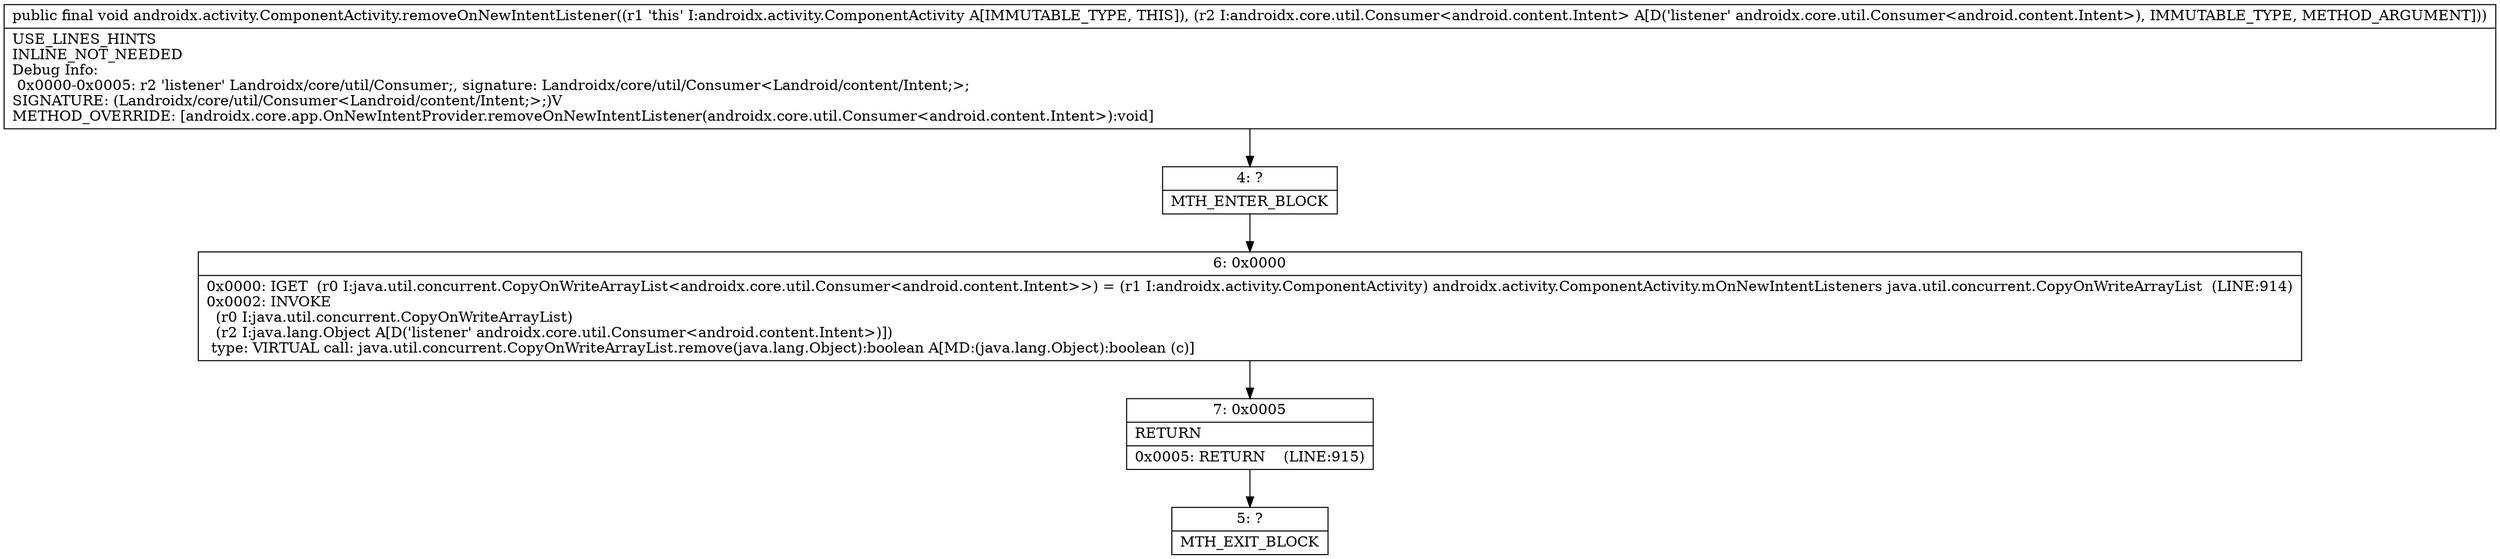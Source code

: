 digraph "CFG forandroidx.activity.ComponentActivity.removeOnNewIntentListener(Landroidx\/core\/util\/Consumer;)V" {
Node_4 [shape=record,label="{4\:\ ?|MTH_ENTER_BLOCK\l}"];
Node_6 [shape=record,label="{6\:\ 0x0000|0x0000: IGET  (r0 I:java.util.concurrent.CopyOnWriteArrayList\<androidx.core.util.Consumer\<android.content.Intent\>\>) = (r1 I:androidx.activity.ComponentActivity) androidx.activity.ComponentActivity.mOnNewIntentListeners java.util.concurrent.CopyOnWriteArrayList  (LINE:914)\l0x0002: INVOKE  \l  (r0 I:java.util.concurrent.CopyOnWriteArrayList)\l  (r2 I:java.lang.Object A[D('listener' androidx.core.util.Consumer\<android.content.Intent\>)])\l type: VIRTUAL call: java.util.concurrent.CopyOnWriteArrayList.remove(java.lang.Object):boolean A[MD:(java.lang.Object):boolean (c)]\l}"];
Node_7 [shape=record,label="{7\:\ 0x0005|RETURN\l|0x0005: RETURN    (LINE:915)\l}"];
Node_5 [shape=record,label="{5\:\ ?|MTH_EXIT_BLOCK\l}"];
MethodNode[shape=record,label="{public final void androidx.activity.ComponentActivity.removeOnNewIntentListener((r1 'this' I:androidx.activity.ComponentActivity A[IMMUTABLE_TYPE, THIS]), (r2 I:androidx.core.util.Consumer\<android.content.Intent\> A[D('listener' androidx.core.util.Consumer\<android.content.Intent\>), IMMUTABLE_TYPE, METHOD_ARGUMENT]))  | USE_LINES_HINTS\lINLINE_NOT_NEEDED\lDebug Info:\l  0x0000\-0x0005: r2 'listener' Landroidx\/core\/util\/Consumer;, signature: Landroidx\/core\/util\/Consumer\<Landroid\/content\/Intent;\>;\lSIGNATURE: (Landroidx\/core\/util\/Consumer\<Landroid\/content\/Intent;\>;)V\lMETHOD_OVERRIDE: [androidx.core.app.OnNewIntentProvider.removeOnNewIntentListener(androidx.core.util.Consumer\<android.content.Intent\>):void]\l}"];
MethodNode -> Node_4;Node_4 -> Node_6;
Node_6 -> Node_7;
Node_7 -> Node_5;
}

